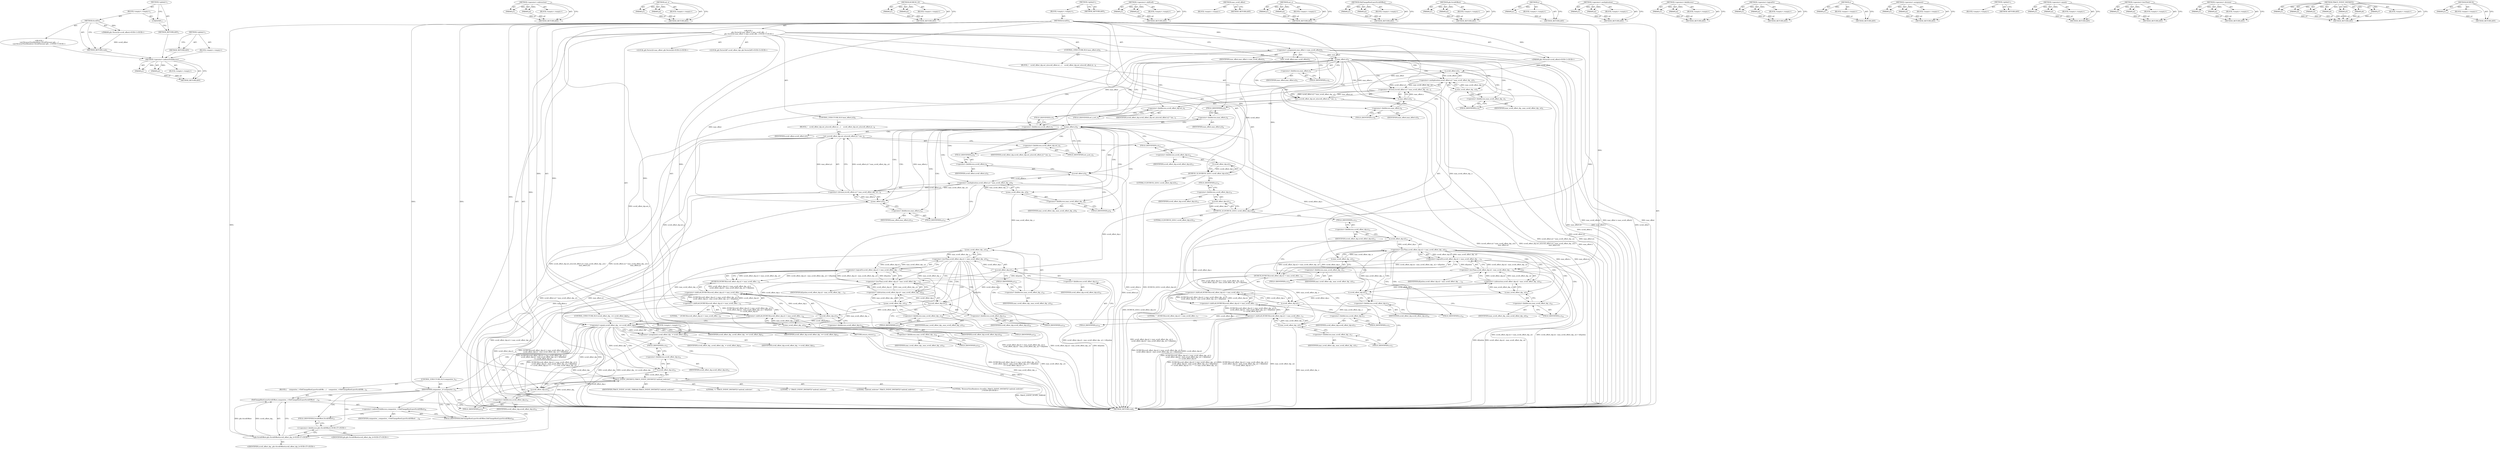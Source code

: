 digraph "&lt;global&gt;" {
vulnerable_296 [label=<(METHOD,&lt;operator&gt;.indirectFieldAccess)>];
vulnerable_297 [label=<(PARAM,p1)>];
vulnerable_298 [label=<(PARAM,p2)>];
vulnerable_299 [label=<(BLOCK,&lt;empty&gt;,&lt;empty&gt;)>];
vulnerable_300 [label=<(METHOD_RETURN,ANY)>];
vulnerable_271 [label=<(METHOD,&lt;operator&gt;.subtraction)>];
vulnerable_272 [label=<(PARAM,p1)>];
vulnerable_273 [label=<(PARAM,p2)>];
vulnerable_274 [label=<(BLOCK,&lt;empty&gt;,&lt;empty&gt;)>];
vulnerable_275 [label=<(METHOD_RETURN,ANY)>];
vulnerable_223 [label=<(METHOD,set_x)>];
vulnerable_224 [label=<(PARAM,p1)>];
vulnerable_225 [label=<(PARAM,p2)>];
vulnerable_226 [label=<(BLOCK,&lt;empty&gt;,&lt;empty&gt;)>];
vulnerable_227 [label=<(METHOD_RETURN,ANY)>];
vulnerable_247 [label=<(METHOD,DCHECK_LE)>];
vulnerable_248 [label=<(PARAM,p1)>];
vulnerable_249 [label=<(PARAM,p2)>];
vulnerable_250 [label=<(BLOCK,&lt;empty&gt;,&lt;empty&gt;)>];
vulnerable_251 [label=<(METHOD_RETURN,ANY)>];
vulnerable_6 [label=<(METHOD,&lt;global&gt;)<SUB>1</SUB>>];
vulnerable_7 [label=<(BLOCK,&lt;empty&gt;,&lt;empty&gt;)<SUB>1</SUB>>];
vulnerable_8 [label=<(METHOD,ScrollTo)<SUB>1</SUB>>];
vulnerable_9 [label="<(PARAM,gfx::Vector2d scroll_offset)<SUB>1</SUB>>"];
vulnerable_10 [label="<(BLOCK,{
   gfx::Vector2d max_offset = max_scroll_offs...,{
   gfx::Vector2d max_offset = max_scroll_offs...)<SUB>1</SUB>>"];
vulnerable_11 [label="<(LOCAL,gfx.Vector2d max_offset: gfx.Vector2d)<SUB>2</SUB>>"];
vulnerable_12 [label=<(&lt;operator&gt;.assignment,max_offset = max_scroll_offset())<SUB>2</SUB>>];
vulnerable_13 [label=<(IDENTIFIER,max_offset,max_offset = max_scroll_offset())<SUB>2</SUB>>];
vulnerable_14 [label=<(max_scroll_offset,max_scroll_offset())<SUB>2</SUB>>];
vulnerable_15 [label="<(LOCAL,gfx.Vector2dF scroll_offset_dip: gfx.Vector2dF)<SUB>3</SUB>>"];
vulnerable_16 [label=<(CONTROL_STRUCTURE,IF,if (max_offset.x()))<SUB>4</SUB>>];
vulnerable_17 [label=<(x,max_offset.x())<SUB>4</SUB>>];
vulnerable_18 [label=<(&lt;operator&gt;.fieldAccess,max_offset.x)<SUB>4</SUB>>];
vulnerable_19 [label=<(IDENTIFIER,max_offset,max_offset.x())<SUB>4</SUB>>];
vulnerable_20 [label=<(FIELD_IDENTIFIER,x,x)<SUB>4</SUB>>];
vulnerable_21 [label=<(BLOCK,{
    scroll_offset_dip.set_x((scroll_offset.x(...,{
    scroll_offset_dip.set_x((scroll_offset.x(...)<SUB>4</SUB>>];
vulnerable_22 [label=<(set_x,scroll_offset_dip.set_x((scroll_offset.x() * ma...)<SUB>5</SUB>>];
vulnerable_23 [label=<(&lt;operator&gt;.fieldAccess,scroll_offset_dip.set_x)<SUB>5</SUB>>];
vulnerable_24 [label=<(IDENTIFIER,scroll_offset_dip,scroll_offset_dip.set_x((scroll_offset.x() * ma...)<SUB>5</SUB>>];
vulnerable_25 [label=<(FIELD_IDENTIFIER,set_x,set_x)<SUB>5</SUB>>];
vulnerable_26 [label=<(&lt;operator&gt;.division,(scroll_offset.x() * max_scroll_offset_dip_.x()...)<SUB>5</SUB>>];
vulnerable_27 [label=<(&lt;operator&gt;.multiplication,scroll_offset.x() * max_scroll_offset_dip_.x())<SUB>5</SUB>>];
vulnerable_28 [label=<(x,scroll_offset.x())<SUB>5</SUB>>];
vulnerable_29 [label=<(&lt;operator&gt;.fieldAccess,scroll_offset.x)<SUB>5</SUB>>];
vulnerable_30 [label=<(IDENTIFIER,scroll_offset,scroll_offset.x())<SUB>5</SUB>>];
vulnerable_31 [label=<(FIELD_IDENTIFIER,x,x)<SUB>5</SUB>>];
vulnerable_32 [label=<(x,max_scroll_offset_dip_.x())<SUB>5</SUB>>];
vulnerable_33 [label=<(&lt;operator&gt;.fieldAccess,max_scroll_offset_dip_.x)<SUB>5</SUB>>];
vulnerable_34 [label=<(IDENTIFIER,max_scroll_offset_dip_,max_scroll_offset_dip_.x())<SUB>5</SUB>>];
vulnerable_35 [label=<(FIELD_IDENTIFIER,x,x)<SUB>5</SUB>>];
vulnerable_36 [label=<(x,max_offset.x())<SUB>6</SUB>>];
vulnerable_37 [label=<(&lt;operator&gt;.fieldAccess,max_offset.x)<SUB>6</SUB>>];
vulnerable_38 [label=<(IDENTIFIER,max_offset,max_offset.x())<SUB>6</SUB>>];
vulnerable_39 [label=<(FIELD_IDENTIFIER,x,x)<SUB>6</SUB>>];
vulnerable_40 [label=<(CONTROL_STRUCTURE,IF,if (max_offset.y()))<SUB>8</SUB>>];
vulnerable_41 [label=<(y,max_offset.y())<SUB>8</SUB>>];
vulnerable_42 [label=<(&lt;operator&gt;.fieldAccess,max_offset.y)<SUB>8</SUB>>];
vulnerable_43 [label=<(IDENTIFIER,max_offset,max_offset.y())<SUB>8</SUB>>];
vulnerable_44 [label=<(FIELD_IDENTIFIER,y,y)<SUB>8</SUB>>];
vulnerable_45 [label=<(BLOCK,{
    scroll_offset_dip.set_y((scroll_offset.y(...,{
    scroll_offset_dip.set_y((scroll_offset.y(...)<SUB>8</SUB>>];
vulnerable_46 [label=<(set_y,scroll_offset_dip.set_y((scroll_offset.y() * ma...)<SUB>9</SUB>>];
vulnerable_47 [label=<(&lt;operator&gt;.fieldAccess,scroll_offset_dip.set_y)<SUB>9</SUB>>];
vulnerable_48 [label=<(IDENTIFIER,scroll_offset_dip,scroll_offset_dip.set_y((scroll_offset.y() * ma...)<SUB>9</SUB>>];
vulnerable_49 [label=<(FIELD_IDENTIFIER,set_y,set_y)<SUB>9</SUB>>];
vulnerable_50 [label=<(&lt;operator&gt;.division,(scroll_offset.y() * max_scroll_offset_dip_.y()...)<SUB>9</SUB>>];
vulnerable_51 [label=<(&lt;operator&gt;.multiplication,scroll_offset.y() * max_scroll_offset_dip_.y())<SUB>9</SUB>>];
vulnerable_52 [label=<(y,scroll_offset.y())<SUB>9</SUB>>];
vulnerable_53 [label=<(&lt;operator&gt;.fieldAccess,scroll_offset.y)<SUB>9</SUB>>];
vulnerable_54 [label=<(IDENTIFIER,scroll_offset,scroll_offset.y())<SUB>9</SUB>>];
vulnerable_55 [label=<(FIELD_IDENTIFIER,y,y)<SUB>9</SUB>>];
vulnerable_56 [label=<(y,max_scroll_offset_dip_.y())<SUB>9</SUB>>];
vulnerable_57 [label=<(&lt;operator&gt;.fieldAccess,max_scroll_offset_dip_.y)<SUB>9</SUB>>];
vulnerable_58 [label=<(IDENTIFIER,max_scroll_offset_dip_,max_scroll_offset_dip_.y())<SUB>9</SUB>>];
vulnerable_59 [label=<(FIELD_IDENTIFIER,y,y)<SUB>9</SUB>>];
vulnerable_60 [label=<(y,max_offset.y())<SUB>10</SUB>>];
vulnerable_61 [label=<(&lt;operator&gt;.fieldAccess,max_offset.y)<SUB>10</SUB>>];
vulnerable_62 [label=<(IDENTIFIER,max_offset,max_offset.y())<SUB>10</SUB>>];
vulnerable_63 [label=<(FIELD_IDENTIFIER,y,y)<SUB>10</SUB>>];
vulnerable_64 [label=<(DCHECK_LE,DCHECK_LE(0.f, scroll_offset_dip.x()))<SUB>13</SUB>>];
vulnerable_65 [label=<(LITERAL,0.f,DCHECK_LE(0.f, scroll_offset_dip.x()))<SUB>13</SUB>>];
vulnerable_66 [label=<(x,scroll_offset_dip.x())<SUB>13</SUB>>];
vulnerable_67 [label=<(&lt;operator&gt;.fieldAccess,scroll_offset_dip.x)<SUB>13</SUB>>];
vulnerable_68 [label=<(IDENTIFIER,scroll_offset_dip,scroll_offset_dip.x())<SUB>13</SUB>>];
vulnerable_69 [label=<(FIELD_IDENTIFIER,x,x)<SUB>13</SUB>>];
vulnerable_70 [label=<(DCHECK_LE,DCHECK_LE(0.f, scroll_offset_dip.y()))<SUB>14</SUB>>];
vulnerable_71 [label=<(LITERAL,0.f,DCHECK_LE(0.f, scroll_offset_dip.y()))<SUB>14</SUB>>];
vulnerable_72 [label=<(y,scroll_offset_dip.y())<SUB>14</SUB>>];
vulnerable_73 [label=<(&lt;operator&gt;.fieldAccess,scroll_offset_dip.y)<SUB>14</SUB>>];
vulnerable_74 [label=<(IDENTIFIER,scroll_offset_dip,scroll_offset_dip.y())<SUB>14</SUB>>];
vulnerable_75 [label=<(FIELD_IDENTIFIER,y,y)<SUB>14</SUB>>];
vulnerable_76 [label=<(&lt;operator&gt;.shiftLeft,DCHECK(scroll_offset_dip.x() &lt; max_scroll_offse...)<SUB>15</SUB>>];
vulnerable_77 [label=<(&lt;operator&gt;.shiftLeft,DCHECK(scroll_offset_dip.x() &lt; max_scroll_offse...)<SUB>15</SUB>>];
vulnerable_78 [label=<(&lt;operator&gt;.shiftLeft,DCHECK(scroll_offset_dip.x() &lt; max_scroll_offse...)<SUB>15</SUB>>];
vulnerable_79 [label=<(DCHECK,DCHECK(scroll_offset_dip.x() &lt; max_scroll_offse...)<SUB>15</SUB>>];
vulnerable_80 [label=<(&lt;operator&gt;.logicalOr,scroll_offset_dip.x() &lt; max_scroll_offset_dip_....)<SUB>15</SUB>>];
vulnerable_81 [label=<(&lt;operator&gt;.lessThan,scroll_offset_dip.x() &lt; max_scroll_offset_dip_.x())<SUB>15</SUB>>];
vulnerable_82 [label=<(x,scroll_offset_dip.x())<SUB>15</SUB>>];
vulnerable_83 [label=<(&lt;operator&gt;.fieldAccess,scroll_offset_dip.x)<SUB>15</SUB>>];
vulnerable_84 [label=<(IDENTIFIER,scroll_offset_dip,scroll_offset_dip.x())<SUB>15</SUB>>];
vulnerable_85 [label=<(FIELD_IDENTIFIER,x,x)<SUB>15</SUB>>];
vulnerable_86 [label=<(x,max_scroll_offset_dip_.x())<SUB>15</SUB>>];
vulnerable_87 [label=<(&lt;operator&gt;.fieldAccess,max_scroll_offset_dip_.x)<SUB>15</SUB>>];
vulnerable_88 [label=<(IDENTIFIER,max_scroll_offset_dip_,max_scroll_offset_dip_.x())<SUB>15</SUB>>];
vulnerable_89 [label=<(FIELD_IDENTIFIER,x,x)<SUB>15</SUB>>];
vulnerable_90 [label=<(&lt;operator&gt;.lessThan,scroll_offset_dip.x() - max_scroll_offset_dip_....)<SUB>16</SUB>>];
vulnerable_91 [label=<(&lt;operator&gt;.subtraction,scroll_offset_dip.x() - max_scroll_offset_dip_.x())<SUB>16</SUB>>];
vulnerable_92 [label=<(x,scroll_offset_dip.x())<SUB>16</SUB>>];
vulnerable_93 [label=<(&lt;operator&gt;.fieldAccess,scroll_offset_dip.x)<SUB>16</SUB>>];
vulnerable_94 [label=<(IDENTIFIER,scroll_offset_dip,scroll_offset_dip.x())<SUB>16</SUB>>];
vulnerable_95 [label=<(FIELD_IDENTIFIER,x,x)<SUB>16</SUB>>];
vulnerable_96 [label=<(x,max_scroll_offset_dip_.x())<SUB>16</SUB>>];
vulnerable_97 [label=<(&lt;operator&gt;.fieldAccess,max_scroll_offset_dip_.x)<SUB>16</SUB>>];
vulnerable_98 [label=<(IDENTIFIER,max_scroll_offset_dip_,max_scroll_offset_dip_.x())<SUB>16</SUB>>];
vulnerable_99 [label=<(FIELD_IDENTIFIER,x,x)<SUB>16</SUB>>];
vulnerable_100 [label=<(IDENTIFIER,kEpsilon,scroll_offset_dip.x() - max_scroll_offset_dip_....)<SUB>16</SUB>>];
vulnerable_101 [label=<(x,scroll_offset_dip.x())<SUB>17</SUB>>];
vulnerable_102 [label=<(&lt;operator&gt;.fieldAccess,scroll_offset_dip.x)<SUB>17</SUB>>];
vulnerable_103 [label=<(IDENTIFIER,scroll_offset_dip,scroll_offset_dip.x())<SUB>17</SUB>>];
vulnerable_104 [label=<(FIELD_IDENTIFIER,x,x)<SUB>17</SUB>>];
vulnerable_105 [label=<(LITERAL,&quot; &quot;,DCHECK(scroll_offset_dip.x() &lt; max_scroll_offse...)<SUB>17</SUB>>];
vulnerable_106 [label=<(x,max_scroll_offset_dip_.x())<SUB>17</SUB>>];
vulnerable_107 [label=<(&lt;operator&gt;.fieldAccess,max_scroll_offset_dip_.x)<SUB>17</SUB>>];
vulnerable_108 [label=<(IDENTIFIER,max_scroll_offset_dip_,max_scroll_offset_dip_.x())<SUB>17</SUB>>];
vulnerable_109 [label=<(FIELD_IDENTIFIER,x,x)<SUB>17</SUB>>];
vulnerable_110 [label=<(&lt;operator&gt;.shiftLeft,DCHECK(scroll_offset_dip.y() &lt; max_scroll_offse...)<SUB>18</SUB>>];
vulnerable_111 [label=<(&lt;operator&gt;.shiftLeft,DCHECK(scroll_offset_dip.y() &lt; max_scroll_offse...)<SUB>18</SUB>>];
vulnerable_112 [label=<(&lt;operator&gt;.shiftLeft,DCHECK(scroll_offset_dip.y() &lt; max_scroll_offse...)<SUB>18</SUB>>];
vulnerable_113 [label=<(DCHECK,DCHECK(scroll_offset_dip.y() &lt; max_scroll_offse...)<SUB>18</SUB>>];
vulnerable_114 [label=<(&lt;operator&gt;.logicalOr,scroll_offset_dip.y() &lt; max_scroll_offset_dip_....)<SUB>18</SUB>>];
vulnerable_115 [label=<(&lt;operator&gt;.lessThan,scroll_offset_dip.y() &lt; max_scroll_offset_dip_.y())<SUB>18</SUB>>];
vulnerable_116 [label=<(y,scroll_offset_dip.y())<SUB>18</SUB>>];
vulnerable_117 [label=<(&lt;operator&gt;.fieldAccess,scroll_offset_dip.y)<SUB>18</SUB>>];
vulnerable_118 [label=<(IDENTIFIER,scroll_offset_dip,scroll_offset_dip.y())<SUB>18</SUB>>];
vulnerable_119 [label=<(FIELD_IDENTIFIER,y,y)<SUB>18</SUB>>];
vulnerable_120 [label=<(y,max_scroll_offset_dip_.y())<SUB>18</SUB>>];
vulnerable_121 [label=<(&lt;operator&gt;.fieldAccess,max_scroll_offset_dip_.y)<SUB>18</SUB>>];
vulnerable_122 [label=<(IDENTIFIER,max_scroll_offset_dip_,max_scroll_offset_dip_.y())<SUB>18</SUB>>];
vulnerable_123 [label=<(FIELD_IDENTIFIER,y,y)<SUB>18</SUB>>];
vulnerable_124 [label=<(&lt;operator&gt;.lessThan,scroll_offset_dip.y() - max_scroll_offset_dip_....)<SUB>19</SUB>>];
vulnerable_125 [label=<(&lt;operator&gt;.subtraction,scroll_offset_dip.y() - max_scroll_offset_dip_.y())<SUB>19</SUB>>];
vulnerable_126 [label=<(y,scroll_offset_dip.y())<SUB>19</SUB>>];
vulnerable_127 [label=<(&lt;operator&gt;.fieldAccess,scroll_offset_dip.y)<SUB>19</SUB>>];
vulnerable_128 [label=<(IDENTIFIER,scroll_offset_dip,scroll_offset_dip.y())<SUB>19</SUB>>];
vulnerable_129 [label=<(FIELD_IDENTIFIER,y,y)<SUB>19</SUB>>];
vulnerable_130 [label=<(y,max_scroll_offset_dip_.y())<SUB>19</SUB>>];
vulnerable_131 [label=<(&lt;operator&gt;.fieldAccess,max_scroll_offset_dip_.y)<SUB>19</SUB>>];
vulnerable_132 [label=<(IDENTIFIER,max_scroll_offset_dip_,max_scroll_offset_dip_.y())<SUB>19</SUB>>];
vulnerable_133 [label=<(FIELD_IDENTIFIER,y,y)<SUB>19</SUB>>];
vulnerable_134 [label=<(IDENTIFIER,kEpsilon,scroll_offset_dip.y() - max_scroll_offset_dip_....)<SUB>19</SUB>>];
vulnerable_135 [label=<(y,scroll_offset_dip.y())<SUB>20</SUB>>];
vulnerable_136 [label=<(&lt;operator&gt;.fieldAccess,scroll_offset_dip.y)<SUB>20</SUB>>];
vulnerable_137 [label=<(IDENTIFIER,scroll_offset_dip,scroll_offset_dip.y())<SUB>20</SUB>>];
vulnerable_138 [label=<(FIELD_IDENTIFIER,y,y)<SUB>20</SUB>>];
vulnerable_139 [label=<(LITERAL,&quot; &quot;,DCHECK(scroll_offset_dip.y() &lt; max_scroll_offse...)<SUB>20</SUB>>];
vulnerable_140 [label=<(y,max_scroll_offset_dip_.y())<SUB>20</SUB>>];
vulnerable_141 [label=<(&lt;operator&gt;.fieldAccess,max_scroll_offset_dip_.y)<SUB>20</SUB>>];
vulnerable_142 [label=<(IDENTIFIER,max_scroll_offset_dip_,max_scroll_offset_dip_.y())<SUB>20</SUB>>];
vulnerable_143 [label=<(FIELD_IDENTIFIER,y,y)<SUB>20</SUB>>];
vulnerable_144 [label=<(CONTROL_STRUCTURE,IF,if (scroll_offset_dip_ == scroll_offset_dip))<SUB>22</SUB>>];
vulnerable_145 [label=<(&lt;operator&gt;.equals,scroll_offset_dip_ == scroll_offset_dip)<SUB>22</SUB>>];
vulnerable_146 [label=<(IDENTIFIER,scroll_offset_dip_,scroll_offset_dip_ == scroll_offset_dip)<SUB>22</SUB>>];
vulnerable_147 [label=<(IDENTIFIER,scroll_offset_dip,scroll_offset_dip_ == scroll_offset_dip)<SUB>22</SUB>>];
vulnerable_148 [label=<(BLOCK,&lt;empty&gt;,&lt;empty&gt;)<SUB>23</SUB>>];
vulnerable_149 [label=<(RETURN,return;,return;)<SUB>23</SUB>>];
vulnerable_150 [label=<(&lt;operator&gt;.assignment,scroll_offset_dip_ = scroll_offset_dip)<SUB>25</SUB>>];
vulnerable_151 [label=<(IDENTIFIER,scroll_offset_dip_,scroll_offset_dip_ = scroll_offset_dip)<SUB>25</SUB>>];
vulnerable_152 [label=<(IDENTIFIER,scroll_offset_dip,scroll_offset_dip_ = scroll_offset_dip)<SUB>25</SUB>>];
vulnerable_153 [label=<(TRACE_EVENT_INSTANT2,TRACE_EVENT_INSTANT2(&quot;android_webview&quot;,
       ...)<SUB>27</SUB>>];
vulnerable_154 [label=<(LITERAL,&quot;android_webview&quot;,TRACE_EVENT_INSTANT2(&quot;android_webview&quot;,
       ...)<SUB>27</SUB>>];
vulnerable_155 [label="<(LITERAL,&quot;BrowserViewRenderer::ScrollTo&quot;,TRACE_EVENT_INSTANT2(&quot;android_webview&quot;,
       ...)<SUB>28</SUB>>"];
vulnerable_156 [label=<(IDENTIFIER,TRACE_EVENT_SCOPE_THREAD,TRACE_EVENT_INSTANT2(&quot;android_webview&quot;,
       ...)<SUB>29</SUB>>];
vulnerable_157 [label=<(LITERAL,&quot;x&quot;,TRACE_EVENT_INSTANT2(&quot;android_webview&quot;,
       ...)<SUB>30</SUB>>];
vulnerable_158 [label=<(x,scroll_offset_dip.x())<SUB>31</SUB>>];
vulnerable_159 [label=<(&lt;operator&gt;.fieldAccess,scroll_offset_dip.x)<SUB>31</SUB>>];
vulnerable_160 [label=<(IDENTIFIER,scroll_offset_dip,scroll_offset_dip.x())<SUB>31</SUB>>];
vulnerable_161 [label=<(FIELD_IDENTIFIER,x,x)<SUB>31</SUB>>];
vulnerable_162 [label=<(LITERAL,&quot;y&quot;,TRACE_EVENT_INSTANT2(&quot;android_webview&quot;,
       ...)<SUB>32</SUB>>];
vulnerable_163 [label=<(y,scroll_offset_dip.y())<SUB>33</SUB>>];
vulnerable_164 [label=<(&lt;operator&gt;.fieldAccess,scroll_offset_dip.y)<SUB>33</SUB>>];
vulnerable_165 [label=<(IDENTIFIER,scroll_offset_dip,scroll_offset_dip.y())<SUB>33</SUB>>];
vulnerable_166 [label=<(FIELD_IDENTIFIER,y,y)<SUB>33</SUB>>];
vulnerable_167 [label=<(CONTROL_STRUCTURE,IF,if (compositor_))<SUB>35</SUB>>];
vulnerable_168 [label=<(IDENTIFIER,compositor_,if (compositor_))<SUB>35</SUB>>];
vulnerable_169 [label=<(BLOCK,{
    compositor_-&gt;DidChangeRootLayerScrollOffs...,{
    compositor_-&gt;DidChangeRootLayerScrollOffs...)<SUB>35</SUB>>];
vulnerable_170 [label=<(DidChangeRootLayerScrollOffset,compositor_-&gt;DidChangeRootLayerScrollOffset(
  ...)<SUB>36</SUB>>];
vulnerable_171 [label=<(&lt;operator&gt;.indirectFieldAccess,compositor_-&gt;DidChangeRootLayerScrollOffset)<SUB>36</SUB>>];
vulnerable_172 [label=<(IDENTIFIER,compositor_,compositor_-&gt;DidChangeRootLayerScrollOffset(
  ...)<SUB>36</SUB>>];
vulnerable_173 [label=<(FIELD_IDENTIFIER,DidChangeRootLayerScrollOffset,DidChangeRootLayerScrollOffset)<SUB>36</SUB>>];
vulnerable_174 [label="<(gfx.ScrollOffset,gfx::ScrollOffset(scroll_offset_dip_))<SUB>37</SUB>>"];
vulnerable_175 [label="<(&lt;operator&gt;.fieldAccess,gfx::ScrollOffset)<SUB>37</SUB>>"];
vulnerable_176 [label="<(IDENTIFIER,gfx,gfx::ScrollOffset(scroll_offset_dip_))<SUB>37</SUB>>"];
vulnerable_177 [label=<(FIELD_IDENTIFIER,ScrollOffset,ScrollOffset)<SUB>37</SUB>>];
vulnerable_178 [label="<(IDENTIFIER,scroll_offset_dip_,gfx::ScrollOffset(scroll_offset_dip_))<SUB>37</SUB>>"];
vulnerable_179 [label=<(METHOD_RETURN,void)<SUB>1</SUB>>];
vulnerable_181 [label=<(METHOD_RETURN,ANY)<SUB>1</SUB>>];
vulnerable_252 [label=<(METHOD,&lt;operator&gt;.shiftLeft)>];
vulnerable_253 [label=<(PARAM,p1)>];
vulnerable_254 [label=<(PARAM,p2)>];
vulnerable_255 [label=<(BLOCK,&lt;empty&gt;,&lt;empty&gt;)>];
vulnerable_256 [label=<(METHOD_RETURN,ANY)>];
vulnerable_211 [label=<(METHOD,max_scroll_offset)>];
vulnerable_212 [label=<(BLOCK,&lt;empty&gt;,&lt;empty&gt;)>];
vulnerable_213 [label=<(METHOD_RETURN,ANY)>];
vulnerable_242 [label=<(METHOD,set_y)>];
vulnerable_243 [label=<(PARAM,p1)>];
vulnerable_244 [label=<(PARAM,p2)>];
vulnerable_245 [label=<(BLOCK,&lt;empty&gt;,&lt;empty&gt;)>];
vulnerable_246 [label=<(METHOD_RETURN,ANY)>];
vulnerable_291 [label=<(METHOD,DidChangeRootLayerScrollOffset)>];
vulnerable_292 [label=<(PARAM,p1)>];
vulnerable_293 [label=<(PARAM,p2)>];
vulnerable_294 [label=<(BLOCK,&lt;empty&gt;,&lt;empty&gt;)>];
vulnerable_295 [label=<(METHOD_RETURN,ANY)>];
vulnerable_301 [label=<(METHOD,gfx.ScrollOffset)>];
vulnerable_302 [label=<(PARAM,p1)>];
vulnerable_303 [label=<(PARAM,p2)>];
vulnerable_304 [label=<(BLOCK,&lt;empty&gt;,&lt;empty&gt;)>];
vulnerable_305 [label=<(METHOD_RETURN,ANY)>];
vulnerable_238 [label=<(METHOD,y)>];
vulnerable_239 [label=<(PARAM,p1)>];
vulnerable_240 [label=<(BLOCK,&lt;empty&gt;,&lt;empty&gt;)>];
vulnerable_241 [label=<(METHOD_RETURN,ANY)>];
vulnerable_233 [label=<(METHOD,&lt;operator&gt;.multiplication)>];
vulnerable_234 [label=<(PARAM,p1)>];
vulnerable_235 [label=<(PARAM,p2)>];
vulnerable_236 [label=<(BLOCK,&lt;empty&gt;,&lt;empty&gt;)>];
vulnerable_237 [label=<(METHOD_RETURN,ANY)>];
vulnerable_218 [label=<(METHOD,&lt;operator&gt;.fieldAccess)>];
vulnerable_219 [label=<(PARAM,p1)>];
vulnerable_220 [label=<(PARAM,p2)>];
vulnerable_221 [label=<(BLOCK,&lt;empty&gt;,&lt;empty&gt;)>];
vulnerable_222 [label=<(METHOD_RETURN,ANY)>];
vulnerable_261 [label=<(METHOD,&lt;operator&gt;.logicalOr)>];
vulnerable_262 [label=<(PARAM,p1)>];
vulnerable_263 [label=<(PARAM,p2)>];
vulnerable_264 [label=<(BLOCK,&lt;empty&gt;,&lt;empty&gt;)>];
vulnerable_265 [label=<(METHOD_RETURN,ANY)>];
vulnerable_214 [label=<(METHOD,x)>];
vulnerable_215 [label=<(PARAM,p1)>];
vulnerable_216 [label=<(BLOCK,&lt;empty&gt;,&lt;empty&gt;)>];
vulnerable_217 [label=<(METHOD_RETURN,ANY)>];
vulnerable_206 [label=<(METHOD,&lt;operator&gt;.assignment)>];
vulnerable_207 [label=<(PARAM,p1)>];
vulnerable_208 [label=<(PARAM,p2)>];
vulnerable_209 [label=<(BLOCK,&lt;empty&gt;,&lt;empty&gt;)>];
vulnerable_210 [label=<(METHOD_RETURN,ANY)>];
vulnerable_200 [label=<(METHOD,&lt;global&gt;)<SUB>1</SUB>>];
vulnerable_201 [label=<(BLOCK,&lt;empty&gt;,&lt;empty&gt;)>];
vulnerable_202 [label=<(METHOD_RETURN,ANY)>];
vulnerable_276 [label=<(METHOD,&lt;operator&gt;.equals)>];
vulnerable_277 [label=<(PARAM,p1)>];
vulnerable_278 [label=<(PARAM,p2)>];
vulnerable_279 [label=<(BLOCK,&lt;empty&gt;,&lt;empty&gt;)>];
vulnerable_280 [label=<(METHOD_RETURN,ANY)>];
vulnerable_266 [label=<(METHOD,&lt;operator&gt;.lessThan)>];
vulnerable_267 [label=<(PARAM,p1)>];
vulnerable_268 [label=<(PARAM,p2)>];
vulnerable_269 [label=<(BLOCK,&lt;empty&gt;,&lt;empty&gt;)>];
vulnerable_270 [label=<(METHOD_RETURN,ANY)>];
vulnerable_228 [label=<(METHOD,&lt;operator&gt;.division)>];
vulnerable_229 [label=<(PARAM,p1)>];
vulnerable_230 [label=<(PARAM,p2)>];
vulnerable_231 [label=<(BLOCK,&lt;empty&gt;,&lt;empty&gt;)>];
vulnerable_232 [label=<(METHOD_RETURN,ANY)>];
vulnerable_281 [label=<(METHOD,TRACE_EVENT_INSTANT2)>];
vulnerable_282 [label=<(PARAM,p1)>];
vulnerable_283 [label=<(PARAM,p2)>];
vulnerable_284 [label=<(PARAM,p3)>];
vulnerable_285 [label=<(PARAM,p4)>];
vulnerable_286 [label=<(PARAM,p5)>];
vulnerable_287 [label=<(PARAM,p6)>];
vulnerable_288 [label=<(PARAM,p7)>];
vulnerable_289 [label=<(BLOCK,&lt;empty&gt;,&lt;empty&gt;)>];
vulnerable_290 [label=<(METHOD_RETURN,ANY)>];
vulnerable_257 [label=<(METHOD,DCHECK)>];
vulnerable_258 [label=<(PARAM,p1)>];
vulnerable_259 [label=<(BLOCK,&lt;empty&gt;,&lt;empty&gt;)>];
vulnerable_260 [label=<(METHOD_RETURN,ANY)>];
fixed_6 [label=<(METHOD,&lt;global&gt;)<SUB>1</SUB>>];
fixed_7 [label=<(BLOCK,&lt;empty&gt;,&lt;empty&gt;)<SUB>1</SUB>>];
fixed_8 [label=<(METHOD,ScrollTo)<SUB>1</SUB>>];
fixed_9 [label="<(PARAM,gfx::Vector2d scroll_offset)<SUB>1</SUB>>"];
fixed_10 [label="<(BLOCK,{
void BrowserViewRenderer::ScrollTo(const gfx:...,{
void BrowserViewRenderer::ScrollTo(const gfx:...)<SUB>1</SUB>>"];
fixed_11 [label=<(METHOD_RETURN,void)<SUB>1</SUB>>];
fixed_13 [label=<(UNKNOWN,,)>];
fixed_14 [label=<(METHOD_RETURN,ANY)<SUB>1</SUB>>];
fixed_23 [label=<(METHOD,&lt;global&gt;)<SUB>1</SUB>>];
fixed_24 [label=<(BLOCK,&lt;empty&gt;,&lt;empty&gt;)>];
fixed_25 [label=<(METHOD_RETURN,ANY)>];
vulnerable_296 -> vulnerable_297  [key=0, label="AST: "];
vulnerable_296 -> vulnerable_297  [key=1, label="DDG: "];
vulnerable_296 -> vulnerable_299  [key=0, label="AST: "];
vulnerable_296 -> vulnerable_298  [key=0, label="AST: "];
vulnerable_296 -> vulnerable_298  [key=1, label="DDG: "];
vulnerable_296 -> vulnerable_300  [key=0, label="AST: "];
vulnerable_296 -> vulnerable_300  [key=1, label="CFG: "];
vulnerable_297 -> vulnerable_300  [key=0, label="DDG: p1"];
vulnerable_298 -> vulnerable_300  [key=0, label="DDG: p2"];
vulnerable_271 -> vulnerable_272  [key=0, label="AST: "];
vulnerable_271 -> vulnerable_272  [key=1, label="DDG: "];
vulnerable_271 -> vulnerable_274  [key=0, label="AST: "];
vulnerable_271 -> vulnerable_273  [key=0, label="AST: "];
vulnerable_271 -> vulnerable_273  [key=1, label="DDG: "];
vulnerable_271 -> vulnerable_275  [key=0, label="AST: "];
vulnerable_271 -> vulnerable_275  [key=1, label="CFG: "];
vulnerable_272 -> vulnerable_275  [key=0, label="DDG: p1"];
vulnerable_273 -> vulnerable_275  [key=0, label="DDG: p2"];
vulnerable_223 -> vulnerable_224  [key=0, label="AST: "];
vulnerable_223 -> vulnerable_224  [key=1, label="DDG: "];
vulnerable_223 -> vulnerable_226  [key=0, label="AST: "];
vulnerable_223 -> vulnerable_225  [key=0, label="AST: "];
vulnerable_223 -> vulnerable_225  [key=1, label="DDG: "];
vulnerable_223 -> vulnerable_227  [key=0, label="AST: "];
vulnerable_223 -> vulnerable_227  [key=1, label="CFG: "];
vulnerable_224 -> vulnerable_227  [key=0, label="DDG: p1"];
vulnerable_225 -> vulnerable_227  [key=0, label="DDG: p2"];
vulnerable_247 -> vulnerable_248  [key=0, label="AST: "];
vulnerable_247 -> vulnerable_248  [key=1, label="DDG: "];
vulnerable_247 -> vulnerable_250  [key=0, label="AST: "];
vulnerable_247 -> vulnerable_249  [key=0, label="AST: "];
vulnerable_247 -> vulnerable_249  [key=1, label="DDG: "];
vulnerable_247 -> vulnerable_251  [key=0, label="AST: "];
vulnerable_247 -> vulnerable_251  [key=1, label="CFG: "];
vulnerable_248 -> vulnerable_251  [key=0, label="DDG: p1"];
vulnerable_249 -> vulnerable_251  [key=0, label="DDG: p2"];
vulnerable_6 -> vulnerable_7  [key=0, label="AST: "];
vulnerable_6 -> vulnerable_181  [key=0, label="AST: "];
vulnerable_6 -> vulnerable_181  [key=1, label="CFG: "];
vulnerable_7 -> vulnerable_8  [key=0, label="AST: "];
vulnerable_8 -> vulnerable_9  [key=0, label="AST: "];
vulnerable_8 -> vulnerable_9  [key=1, label="DDG: "];
vulnerable_8 -> vulnerable_10  [key=0, label="AST: "];
vulnerable_8 -> vulnerable_179  [key=0, label="AST: "];
vulnerable_8 -> vulnerable_14  [key=0, label="CFG: "];
vulnerable_8 -> vulnerable_12  [key=0, label="DDG: "];
vulnerable_8 -> vulnerable_150  [key=0, label="DDG: "];
vulnerable_8 -> vulnerable_64  [key=0, label="DDG: "];
vulnerable_8 -> vulnerable_70  [key=0, label="DDG: "];
vulnerable_8 -> vulnerable_153  [key=0, label="DDG: "];
vulnerable_8 -> vulnerable_168  [key=0, label="DDG: "];
vulnerable_8 -> vulnerable_77  [key=0, label="DDG: "];
vulnerable_8 -> vulnerable_111  [key=0, label="DDG: "];
vulnerable_8 -> vulnerable_145  [key=0, label="DDG: "];
vulnerable_8 -> vulnerable_149  [key=0, label="DDG: "];
vulnerable_8 -> vulnerable_158  [key=0, label="DDG: "];
vulnerable_8 -> vulnerable_163  [key=0, label="DDG: "];
vulnerable_8 -> vulnerable_174  [key=0, label="DDG: "];
vulnerable_8 -> vulnerable_90  [key=0, label="DDG: "];
vulnerable_8 -> vulnerable_124  [key=0, label="DDG: "];
vulnerable_9 -> vulnerable_179  [key=0, label="DDG: scroll_offset"];
vulnerable_9 -> vulnerable_28  [key=0, label="DDG: scroll_offset"];
vulnerable_9 -> vulnerable_52  [key=0, label="DDG: scroll_offset"];
vulnerable_10 -> vulnerable_11  [key=0, label="AST: "];
vulnerable_10 -> vulnerable_12  [key=0, label="AST: "];
vulnerable_10 -> vulnerable_15  [key=0, label="AST: "];
vulnerable_10 -> vulnerable_16  [key=0, label="AST: "];
vulnerable_10 -> vulnerable_40  [key=0, label="AST: "];
vulnerable_10 -> vulnerable_64  [key=0, label="AST: "];
vulnerable_10 -> vulnerable_70  [key=0, label="AST: "];
vulnerable_10 -> vulnerable_76  [key=0, label="AST: "];
vulnerable_10 -> vulnerable_110  [key=0, label="AST: "];
vulnerable_10 -> vulnerable_144  [key=0, label="AST: "];
vulnerable_10 -> vulnerable_150  [key=0, label="AST: "];
vulnerable_10 -> vulnerable_153  [key=0, label="AST: "];
vulnerable_10 -> vulnerable_167  [key=0, label="AST: "];
vulnerable_12 -> vulnerable_13  [key=0, label="AST: "];
vulnerable_12 -> vulnerable_14  [key=0, label="AST: "];
vulnerable_12 -> vulnerable_20  [key=0, label="CFG: "];
vulnerable_12 -> vulnerable_179  [key=0, label="DDG: max_offset"];
vulnerable_12 -> vulnerable_179  [key=1, label="DDG: max_scroll_offset()"];
vulnerable_12 -> vulnerable_179  [key=2, label="DDG: max_offset = max_scroll_offset()"];
vulnerable_12 -> vulnerable_17  [key=0, label="DDG: max_offset"];
vulnerable_12 -> vulnerable_41  [key=0, label="DDG: max_offset"];
vulnerable_12 -> vulnerable_36  [key=0, label="DDG: max_offset"];
vulnerable_12 -> vulnerable_60  [key=0, label="DDG: max_offset"];
vulnerable_14 -> vulnerable_12  [key=0, label="CFG: "];
vulnerable_16 -> vulnerable_17  [key=0, label="AST: "];
vulnerable_16 -> vulnerable_21  [key=0, label="AST: "];
vulnerable_17 -> vulnerable_18  [key=0, label="AST: "];
vulnerable_17 -> vulnerable_25  [key=0, label="CFG: "];
vulnerable_17 -> vulnerable_25  [key=1, label="CDG: "];
vulnerable_17 -> vulnerable_44  [key=0, label="CFG: "];
vulnerable_17 -> vulnerable_179  [key=0, label="DDG: max_offset.x"];
vulnerable_17 -> vulnerable_179  [key=1, label="DDG: max_offset.x()"];
vulnerable_17 -> vulnerable_36  [key=0, label="DDG: max_offset.x"];
vulnerable_17 -> vulnerable_36  [key=1, label="CDG: "];
vulnerable_17 -> vulnerable_32  [key=0, label="CDG: "];
vulnerable_17 -> vulnerable_26  [key=0, label="CDG: "];
vulnerable_17 -> vulnerable_28  [key=0, label="CDG: "];
vulnerable_17 -> vulnerable_37  [key=0, label="CDG: "];
vulnerable_17 -> vulnerable_22  [key=0, label="CDG: "];
vulnerable_17 -> vulnerable_27  [key=0, label="CDG: "];
vulnerable_17 -> vulnerable_29  [key=0, label="CDG: "];
vulnerable_17 -> vulnerable_35  [key=0, label="CDG: "];
vulnerable_17 -> vulnerable_33  [key=0, label="CDG: "];
vulnerable_17 -> vulnerable_23  [key=0, label="CDG: "];
vulnerable_17 -> vulnerable_39  [key=0, label="CDG: "];
vulnerable_17 -> vulnerable_31  [key=0, label="CDG: "];
vulnerable_18 -> vulnerable_19  [key=0, label="AST: "];
vulnerable_18 -> vulnerable_20  [key=0, label="AST: "];
vulnerable_18 -> vulnerable_17  [key=0, label="CFG: "];
vulnerable_20 -> vulnerable_18  [key=0, label="CFG: "];
vulnerable_21 -> vulnerable_22  [key=0, label="AST: "];
vulnerable_22 -> vulnerable_23  [key=0, label="AST: "];
vulnerable_22 -> vulnerable_26  [key=0, label="AST: "];
vulnerable_22 -> vulnerable_44  [key=0, label="CFG: "];
vulnerable_22 -> vulnerable_179  [key=0, label="DDG: (scroll_offset.x() * max_scroll_offset_dip_.x()) /
                            max_offset.x()"];
vulnerable_22 -> vulnerable_179  [key=1, label="DDG: scroll_offset_dip.set_x((scroll_offset.x() * max_scroll_offset_dip_.x()) /
                            max_offset.x())"];
vulnerable_22 -> vulnerable_145  [key=0, label="DDG: scroll_offset_dip.set_x"];
vulnerable_23 -> vulnerable_24  [key=0, label="AST: "];
vulnerable_23 -> vulnerable_25  [key=0, label="AST: "];
vulnerable_23 -> vulnerable_31  [key=0, label="CFG: "];
vulnerable_25 -> vulnerable_23  [key=0, label="CFG: "];
vulnerable_26 -> vulnerable_27  [key=0, label="AST: "];
vulnerable_26 -> vulnerable_36  [key=0, label="AST: "];
vulnerable_26 -> vulnerable_22  [key=0, label="CFG: "];
vulnerable_26 -> vulnerable_22  [key=1, label="DDG: scroll_offset.x() * max_scroll_offset_dip_.x()"];
vulnerable_26 -> vulnerable_22  [key=2, label="DDG: max_offset.x()"];
vulnerable_26 -> vulnerable_179  [key=0, label="DDG: scroll_offset.x() * max_scroll_offset_dip_.x()"];
vulnerable_26 -> vulnerable_179  [key=1, label="DDG: max_offset.x()"];
vulnerable_27 -> vulnerable_28  [key=0, label="AST: "];
vulnerable_27 -> vulnerable_32  [key=0, label="AST: "];
vulnerable_27 -> vulnerable_39  [key=0, label="CFG: "];
vulnerable_27 -> vulnerable_179  [key=0, label="DDG: scroll_offset.x()"];
vulnerable_27 -> vulnerable_26  [key=0, label="DDG: scroll_offset.x()"];
vulnerable_27 -> vulnerable_26  [key=1, label="DDG: max_scroll_offset_dip_.x()"];
vulnerable_28 -> vulnerable_29  [key=0, label="AST: "];
vulnerable_28 -> vulnerable_35  [key=0, label="CFG: "];
vulnerable_28 -> vulnerable_179  [key=0, label="DDG: scroll_offset.x"];
vulnerable_28 -> vulnerable_27  [key=0, label="DDG: scroll_offset.x"];
vulnerable_29 -> vulnerable_30  [key=0, label="AST: "];
vulnerable_29 -> vulnerable_31  [key=0, label="AST: "];
vulnerable_29 -> vulnerable_28  [key=0, label="CFG: "];
vulnerable_31 -> vulnerable_29  [key=0, label="CFG: "];
vulnerable_32 -> vulnerable_33  [key=0, label="AST: "];
vulnerable_32 -> vulnerable_27  [key=0, label="CFG: "];
vulnerable_32 -> vulnerable_27  [key=1, label="DDG: max_scroll_offset_dip_.x"];
vulnerable_32 -> vulnerable_86  [key=0, label="DDG: max_scroll_offset_dip_.x"];
vulnerable_33 -> vulnerable_34  [key=0, label="AST: "];
vulnerable_33 -> vulnerable_35  [key=0, label="AST: "];
vulnerable_33 -> vulnerable_32  [key=0, label="CFG: "];
vulnerable_35 -> vulnerable_33  [key=0, label="CFG: "];
vulnerable_36 -> vulnerable_37  [key=0, label="AST: "];
vulnerable_36 -> vulnerable_26  [key=0, label="CFG: "];
vulnerable_36 -> vulnerable_26  [key=1, label="DDG: max_offset.x"];
vulnerable_36 -> vulnerable_179  [key=0, label="DDG: max_offset.x"];
vulnerable_37 -> vulnerable_38  [key=0, label="AST: "];
vulnerable_37 -> vulnerable_39  [key=0, label="AST: "];
vulnerable_37 -> vulnerable_36  [key=0, label="CFG: "];
vulnerable_39 -> vulnerable_37  [key=0, label="CFG: "];
vulnerable_40 -> vulnerable_41  [key=0, label="AST: "];
vulnerable_40 -> vulnerable_45  [key=0, label="AST: "];
vulnerable_41 -> vulnerable_42  [key=0, label="AST: "];
vulnerable_41 -> vulnerable_49  [key=0, label="CFG: "];
vulnerable_41 -> vulnerable_49  [key=1, label="CDG: "];
vulnerable_41 -> vulnerable_69  [key=0, label="CFG: "];
vulnerable_41 -> vulnerable_179  [key=0, label="DDG: max_offset.y"];
vulnerable_41 -> vulnerable_179  [key=1, label="DDG: max_offset.y()"];
vulnerable_41 -> vulnerable_60  [key=0, label="DDG: max_offset.y"];
vulnerable_41 -> vulnerable_60  [key=1, label="CDG: "];
vulnerable_41 -> vulnerable_47  [key=0, label="CDG: "];
vulnerable_41 -> vulnerable_51  [key=0, label="CDG: "];
vulnerable_41 -> vulnerable_57  [key=0, label="CDG: "];
vulnerable_41 -> vulnerable_52  [key=0, label="CDG: "];
vulnerable_41 -> vulnerable_46  [key=0, label="CDG: "];
vulnerable_41 -> vulnerable_56  [key=0, label="CDG: "];
vulnerable_41 -> vulnerable_50  [key=0, label="CDG: "];
vulnerable_41 -> vulnerable_59  [key=0, label="CDG: "];
vulnerable_41 -> vulnerable_61  [key=0, label="CDG: "];
vulnerable_41 -> vulnerable_53  [key=0, label="CDG: "];
vulnerable_41 -> vulnerable_63  [key=0, label="CDG: "];
vulnerable_41 -> vulnerable_55  [key=0, label="CDG: "];
vulnerable_42 -> vulnerable_43  [key=0, label="AST: "];
vulnerable_42 -> vulnerable_44  [key=0, label="AST: "];
vulnerable_42 -> vulnerable_41  [key=0, label="CFG: "];
vulnerable_44 -> vulnerable_42  [key=0, label="CFG: "];
vulnerable_45 -> vulnerable_46  [key=0, label="AST: "];
vulnerable_46 -> vulnerable_47  [key=0, label="AST: "];
vulnerable_46 -> vulnerable_50  [key=0, label="AST: "];
vulnerable_46 -> vulnerable_69  [key=0, label="CFG: "];
vulnerable_46 -> vulnerable_179  [key=0, label="DDG: (scroll_offset.y() * max_scroll_offset_dip_.y()) /
                            max_offset.y()"];
vulnerable_46 -> vulnerable_179  [key=1, label="DDG: scroll_offset_dip.set_y((scroll_offset.y() * max_scroll_offset_dip_.y()) /
                            max_offset.y())"];
vulnerable_46 -> vulnerable_145  [key=0, label="DDG: scroll_offset_dip.set_y"];
vulnerable_47 -> vulnerable_48  [key=0, label="AST: "];
vulnerable_47 -> vulnerable_49  [key=0, label="AST: "];
vulnerable_47 -> vulnerable_55  [key=0, label="CFG: "];
vulnerable_49 -> vulnerable_47  [key=0, label="CFG: "];
vulnerable_50 -> vulnerable_51  [key=0, label="AST: "];
vulnerable_50 -> vulnerable_60  [key=0, label="AST: "];
vulnerable_50 -> vulnerable_46  [key=0, label="CFG: "];
vulnerable_50 -> vulnerable_46  [key=1, label="DDG: scroll_offset.y() * max_scroll_offset_dip_.y()"];
vulnerable_50 -> vulnerable_46  [key=2, label="DDG: max_offset.y()"];
vulnerable_50 -> vulnerable_179  [key=0, label="DDG: scroll_offset.y() * max_scroll_offset_dip_.y()"];
vulnerable_50 -> vulnerable_179  [key=1, label="DDG: max_offset.y()"];
vulnerable_51 -> vulnerable_52  [key=0, label="AST: "];
vulnerable_51 -> vulnerable_56  [key=0, label="AST: "];
vulnerable_51 -> vulnerable_63  [key=0, label="CFG: "];
vulnerable_51 -> vulnerable_179  [key=0, label="DDG: scroll_offset.y()"];
vulnerable_51 -> vulnerable_50  [key=0, label="DDG: scroll_offset.y()"];
vulnerable_51 -> vulnerable_50  [key=1, label="DDG: max_scroll_offset_dip_.y()"];
vulnerable_52 -> vulnerable_53  [key=0, label="AST: "];
vulnerable_52 -> vulnerable_59  [key=0, label="CFG: "];
vulnerable_52 -> vulnerable_179  [key=0, label="DDG: scroll_offset.y"];
vulnerable_52 -> vulnerable_51  [key=0, label="DDG: scroll_offset.y"];
vulnerable_53 -> vulnerable_54  [key=0, label="AST: "];
vulnerable_53 -> vulnerable_55  [key=0, label="AST: "];
vulnerable_53 -> vulnerable_52  [key=0, label="CFG: "];
vulnerable_55 -> vulnerable_53  [key=0, label="CFG: "];
vulnerable_56 -> vulnerable_57  [key=0, label="AST: "];
vulnerable_56 -> vulnerable_51  [key=0, label="CFG: "];
vulnerable_56 -> vulnerable_51  [key=1, label="DDG: max_scroll_offset_dip_.y"];
vulnerable_56 -> vulnerable_120  [key=0, label="DDG: max_scroll_offset_dip_.y"];
vulnerable_57 -> vulnerable_58  [key=0, label="AST: "];
vulnerable_57 -> vulnerable_59  [key=0, label="AST: "];
vulnerable_57 -> vulnerable_56  [key=0, label="CFG: "];
vulnerable_59 -> vulnerable_57  [key=0, label="CFG: "];
vulnerable_60 -> vulnerable_61  [key=0, label="AST: "];
vulnerable_60 -> vulnerable_50  [key=0, label="CFG: "];
vulnerable_60 -> vulnerable_50  [key=1, label="DDG: max_offset.y"];
vulnerable_60 -> vulnerable_179  [key=0, label="DDG: max_offset.y"];
vulnerable_61 -> vulnerable_62  [key=0, label="AST: "];
vulnerable_61 -> vulnerable_63  [key=0, label="AST: "];
vulnerable_61 -> vulnerable_60  [key=0, label="CFG: "];
vulnerable_63 -> vulnerable_61  [key=0, label="CFG: "];
vulnerable_64 -> vulnerable_65  [key=0, label="AST: "];
vulnerable_64 -> vulnerable_66  [key=0, label="AST: "];
vulnerable_64 -> vulnerable_75  [key=0, label="CFG: "];
vulnerable_64 -> vulnerable_179  [key=0, label="DDG: DCHECK_LE(0.f, scroll_offset_dip.x())"];
vulnerable_66 -> vulnerable_67  [key=0, label="AST: "];
vulnerable_66 -> vulnerable_64  [key=0, label="CFG: "];
vulnerable_66 -> vulnerable_64  [key=1, label="DDG: scroll_offset_dip.x"];
vulnerable_66 -> vulnerable_82  [key=0, label="DDG: scroll_offset_dip.x"];
vulnerable_67 -> vulnerable_68  [key=0, label="AST: "];
vulnerable_67 -> vulnerable_69  [key=0, label="AST: "];
vulnerable_67 -> vulnerable_66  [key=0, label="CFG: "];
vulnerable_69 -> vulnerable_67  [key=0, label="CFG: "];
vulnerable_70 -> vulnerable_71  [key=0, label="AST: "];
vulnerable_70 -> vulnerable_72  [key=0, label="AST: "];
vulnerable_70 -> vulnerable_85  [key=0, label="CFG: "];
vulnerable_70 -> vulnerable_179  [key=0, label="DDG: DCHECK_LE(0.f, scroll_offset_dip.y())"];
vulnerable_72 -> vulnerable_73  [key=0, label="AST: "];
vulnerable_72 -> vulnerable_70  [key=0, label="CFG: "];
vulnerable_72 -> vulnerable_70  [key=1, label="DDG: scroll_offset_dip.y"];
vulnerable_72 -> vulnerable_116  [key=0, label="DDG: scroll_offset_dip.y"];
vulnerable_73 -> vulnerable_74  [key=0, label="AST: "];
vulnerable_73 -> vulnerable_75  [key=0, label="AST: "];
vulnerable_73 -> vulnerable_72  [key=0, label="CFG: "];
vulnerable_75 -> vulnerable_73  [key=0, label="CFG: "];
vulnerable_76 -> vulnerable_77  [key=0, label="AST: "];
vulnerable_76 -> vulnerable_106  [key=0, label="AST: "];
vulnerable_76 -> vulnerable_119  [key=0, label="CFG: "];
vulnerable_76 -> vulnerable_179  [key=0, label="DDG: DCHECK(scroll_offset_dip.x() &lt; max_scroll_offset_dip_.x() ||
         scroll_offset_dip.x() - max_scroll_offset_dip_.x() &lt; kEpsilon)
      &lt;&lt; scroll_offset_dip.x() &lt;&lt; &quot; &quot;"];
vulnerable_76 -> vulnerable_179  [key=1, label="DDG: max_scroll_offset_dip_.x()"];
vulnerable_76 -> vulnerable_179  [key=2, label="DDG: DCHECK(scroll_offset_dip.x() &lt; max_scroll_offset_dip_.x() ||
         scroll_offset_dip.x() - max_scroll_offset_dip_.x() &lt; kEpsilon)
      &lt;&lt; scroll_offset_dip.x() &lt;&lt; &quot; &quot; &lt;&lt; max_scroll_offset_dip_.x()"];
vulnerable_77 -> vulnerable_78  [key=0, label="AST: "];
vulnerable_77 -> vulnerable_105  [key=0, label="AST: "];
vulnerable_77 -> vulnerable_109  [key=0, label="CFG: "];
vulnerable_77 -> vulnerable_179  [key=0, label="DDG: DCHECK(scroll_offset_dip.x() &lt; max_scroll_offset_dip_.x() ||
         scroll_offset_dip.x() - max_scroll_offset_dip_.x() &lt; kEpsilon)
      &lt;&lt; scroll_offset_dip.x()"];
vulnerable_77 -> vulnerable_76  [key=0, label="DDG: DCHECK(scroll_offset_dip.x() &lt; max_scroll_offset_dip_.x() ||
         scroll_offset_dip.x() - max_scroll_offset_dip_.x() &lt; kEpsilon)
      &lt;&lt; scroll_offset_dip.x()"];
vulnerable_77 -> vulnerable_76  [key=1, label="DDG: &quot; &quot;"];
vulnerable_78 -> vulnerable_79  [key=0, label="AST: "];
vulnerable_78 -> vulnerable_101  [key=0, label="AST: "];
vulnerable_78 -> vulnerable_77  [key=0, label="CFG: "];
vulnerable_78 -> vulnerable_77  [key=1, label="DDG: DCHECK(scroll_offset_dip.x() &lt; max_scroll_offset_dip_.x() ||
         scroll_offset_dip.x() - max_scroll_offset_dip_.x() &lt; kEpsilon)"];
vulnerable_78 -> vulnerable_77  [key=2, label="DDG: scroll_offset_dip.x()"];
vulnerable_78 -> vulnerable_179  [key=0, label="DDG: DCHECK(scroll_offset_dip.x() &lt; max_scroll_offset_dip_.x() ||
         scroll_offset_dip.x() - max_scroll_offset_dip_.x() &lt; kEpsilon)"];
vulnerable_78 -> vulnerable_179  [key=1, label="DDG: scroll_offset_dip.x()"];
vulnerable_79 -> vulnerable_80  [key=0, label="AST: "];
vulnerable_79 -> vulnerable_104  [key=0, label="CFG: "];
vulnerable_79 -> vulnerable_179  [key=0, label="DDG: scroll_offset_dip.x() &lt; max_scroll_offset_dip_.x() ||
         scroll_offset_dip.x() - max_scroll_offset_dip_.x() &lt; kEpsilon"];
vulnerable_79 -> vulnerable_78  [key=0, label="DDG: scroll_offset_dip.x() &lt; max_scroll_offset_dip_.x() ||
         scroll_offset_dip.x() - max_scroll_offset_dip_.x() &lt; kEpsilon"];
vulnerable_80 -> vulnerable_81  [key=0, label="AST: "];
vulnerable_80 -> vulnerable_90  [key=0, label="AST: "];
vulnerable_80 -> vulnerable_79  [key=0, label="CFG: "];
vulnerable_80 -> vulnerable_79  [key=1, label="DDG: scroll_offset_dip.x() &lt; max_scroll_offset_dip_.x()"];
vulnerable_80 -> vulnerable_79  [key=2, label="DDG: scroll_offset_dip.x() - max_scroll_offset_dip_.x() &lt; kEpsilon"];
vulnerable_80 -> vulnerable_179  [key=0, label="DDG: scroll_offset_dip.x() &lt; max_scroll_offset_dip_.x()"];
vulnerable_80 -> vulnerable_179  [key=1, label="DDG: scroll_offset_dip.x() - max_scroll_offset_dip_.x() &lt; kEpsilon"];
vulnerable_81 -> vulnerable_82  [key=0, label="AST: "];
vulnerable_81 -> vulnerable_86  [key=0, label="AST: "];
vulnerable_81 -> vulnerable_80  [key=0, label="CFG: "];
vulnerable_81 -> vulnerable_80  [key=1, label="DDG: scroll_offset_dip.x()"];
vulnerable_81 -> vulnerable_80  [key=2, label="DDG: max_scroll_offset_dip_.x()"];
vulnerable_81 -> vulnerable_95  [key=0, label="CFG: "];
vulnerable_81 -> vulnerable_95  [key=1, label="CDG: "];
vulnerable_81 -> vulnerable_96  [key=0, label="CDG: "];
vulnerable_81 -> vulnerable_99  [key=0, label="CDG: "];
vulnerable_81 -> vulnerable_92  [key=0, label="CDG: "];
vulnerable_81 -> vulnerable_97  [key=0, label="CDG: "];
vulnerable_81 -> vulnerable_91  [key=0, label="CDG: "];
vulnerable_81 -> vulnerable_93  [key=0, label="CDG: "];
vulnerable_81 -> vulnerable_90  [key=0, label="CDG: "];
vulnerable_82 -> vulnerable_83  [key=0, label="AST: "];
vulnerable_82 -> vulnerable_89  [key=0, label="CFG: "];
vulnerable_82 -> vulnerable_101  [key=0, label="DDG: scroll_offset_dip.x"];
vulnerable_82 -> vulnerable_81  [key=0, label="DDG: scroll_offset_dip.x"];
vulnerable_82 -> vulnerable_92  [key=0, label="DDG: scroll_offset_dip.x"];
vulnerable_83 -> vulnerable_84  [key=0, label="AST: "];
vulnerable_83 -> vulnerable_85  [key=0, label="AST: "];
vulnerable_83 -> vulnerable_82  [key=0, label="CFG: "];
vulnerable_85 -> vulnerable_83  [key=0, label="CFG: "];
vulnerable_86 -> vulnerable_87  [key=0, label="AST: "];
vulnerable_86 -> vulnerable_81  [key=0, label="CFG: "];
vulnerable_86 -> vulnerable_81  [key=1, label="DDG: max_scroll_offset_dip_.x"];
vulnerable_86 -> vulnerable_106  [key=0, label="DDG: max_scroll_offset_dip_.x"];
vulnerable_86 -> vulnerable_96  [key=0, label="DDG: max_scroll_offset_dip_.x"];
vulnerable_87 -> vulnerable_88  [key=0, label="AST: "];
vulnerable_87 -> vulnerable_89  [key=0, label="AST: "];
vulnerable_87 -> vulnerable_86  [key=0, label="CFG: "];
vulnerable_89 -> vulnerable_87  [key=0, label="CFG: "];
vulnerable_90 -> vulnerable_91  [key=0, label="AST: "];
vulnerable_90 -> vulnerable_100  [key=0, label="AST: "];
vulnerable_90 -> vulnerable_80  [key=0, label="CFG: "];
vulnerable_90 -> vulnerable_80  [key=1, label="DDG: scroll_offset_dip.x() - max_scroll_offset_dip_.x()"];
vulnerable_90 -> vulnerable_80  [key=2, label="DDG: kEpsilon"];
vulnerable_90 -> vulnerable_179  [key=0, label="DDG: scroll_offset_dip.x() - max_scroll_offset_dip_.x()"];
vulnerable_90 -> vulnerable_179  [key=1, label="DDG: kEpsilon"];
vulnerable_90 -> vulnerable_124  [key=0, label="DDG: kEpsilon"];
vulnerable_91 -> vulnerable_92  [key=0, label="AST: "];
vulnerable_91 -> vulnerable_96  [key=0, label="AST: "];
vulnerable_91 -> vulnerable_90  [key=0, label="CFG: "];
vulnerable_91 -> vulnerable_90  [key=1, label="DDG: scroll_offset_dip.x()"];
vulnerable_91 -> vulnerable_90  [key=2, label="DDG: max_scroll_offset_dip_.x()"];
vulnerable_92 -> vulnerable_93  [key=0, label="AST: "];
vulnerable_92 -> vulnerable_99  [key=0, label="CFG: "];
vulnerable_92 -> vulnerable_101  [key=0, label="DDG: scroll_offset_dip.x"];
vulnerable_92 -> vulnerable_91  [key=0, label="DDG: scroll_offset_dip.x"];
vulnerable_93 -> vulnerable_94  [key=0, label="AST: "];
vulnerable_93 -> vulnerable_95  [key=0, label="AST: "];
vulnerable_93 -> vulnerable_92  [key=0, label="CFG: "];
vulnerable_95 -> vulnerable_93  [key=0, label="CFG: "];
vulnerable_96 -> vulnerable_97  [key=0, label="AST: "];
vulnerable_96 -> vulnerable_91  [key=0, label="CFG: "];
vulnerable_96 -> vulnerable_91  [key=1, label="DDG: max_scroll_offset_dip_.x"];
vulnerable_96 -> vulnerable_106  [key=0, label="DDG: max_scroll_offset_dip_.x"];
vulnerable_97 -> vulnerable_98  [key=0, label="AST: "];
vulnerable_97 -> vulnerable_99  [key=0, label="AST: "];
vulnerable_97 -> vulnerable_96  [key=0, label="CFG: "];
vulnerable_99 -> vulnerable_97  [key=0, label="CFG: "];
vulnerable_101 -> vulnerable_102  [key=0, label="AST: "];
vulnerable_101 -> vulnerable_78  [key=0, label="CFG: "];
vulnerable_101 -> vulnerable_78  [key=1, label="DDG: scroll_offset_dip.x"];
vulnerable_101 -> vulnerable_145  [key=0, label="DDG: scroll_offset_dip.x"];
vulnerable_102 -> vulnerable_103  [key=0, label="AST: "];
vulnerable_102 -> vulnerable_104  [key=0, label="AST: "];
vulnerable_102 -> vulnerable_101  [key=0, label="CFG: "];
vulnerable_104 -> vulnerable_102  [key=0, label="CFG: "];
vulnerable_106 -> vulnerable_107  [key=0, label="AST: "];
vulnerable_106 -> vulnerable_76  [key=0, label="CFG: "];
vulnerable_106 -> vulnerable_76  [key=1, label="DDG: max_scroll_offset_dip_.x"];
vulnerable_106 -> vulnerable_179  [key=0, label="DDG: max_scroll_offset_dip_.x"];
vulnerable_107 -> vulnerable_108  [key=0, label="AST: "];
vulnerable_107 -> vulnerable_109  [key=0, label="AST: "];
vulnerable_107 -> vulnerable_106  [key=0, label="CFG: "];
vulnerable_109 -> vulnerable_107  [key=0, label="CFG: "];
vulnerable_110 -> vulnerable_111  [key=0, label="AST: "];
vulnerable_110 -> vulnerable_140  [key=0, label="AST: "];
vulnerable_110 -> vulnerable_145  [key=0, label="CFG: "];
vulnerable_110 -> vulnerable_179  [key=0, label="DDG: DCHECK(scroll_offset_dip.y() &lt; max_scroll_offset_dip_.y() ||
         scroll_offset_dip.y() - max_scroll_offset_dip_.y() &lt; kEpsilon)
      &lt;&lt; scroll_offset_dip.y() &lt;&lt; &quot; &quot;"];
vulnerable_110 -> vulnerable_179  [key=1, label="DDG: max_scroll_offset_dip_.y()"];
vulnerable_110 -> vulnerable_179  [key=2, label="DDG: DCHECK(scroll_offset_dip.y() &lt; max_scroll_offset_dip_.y() ||
         scroll_offset_dip.y() - max_scroll_offset_dip_.y() &lt; kEpsilon)
      &lt;&lt; scroll_offset_dip.y() &lt;&lt; &quot; &quot; &lt;&lt; max_scroll_offset_dip_.y()"];
vulnerable_111 -> vulnerable_112  [key=0, label="AST: "];
vulnerable_111 -> vulnerable_139  [key=0, label="AST: "];
vulnerable_111 -> vulnerable_143  [key=0, label="CFG: "];
vulnerable_111 -> vulnerable_179  [key=0, label="DDG: DCHECK(scroll_offset_dip.y() &lt; max_scroll_offset_dip_.y() ||
         scroll_offset_dip.y() - max_scroll_offset_dip_.y() &lt; kEpsilon)
      &lt;&lt; scroll_offset_dip.y()"];
vulnerable_111 -> vulnerable_110  [key=0, label="DDG: DCHECK(scroll_offset_dip.y() &lt; max_scroll_offset_dip_.y() ||
         scroll_offset_dip.y() - max_scroll_offset_dip_.y() &lt; kEpsilon)
      &lt;&lt; scroll_offset_dip.y()"];
vulnerable_111 -> vulnerable_110  [key=1, label="DDG: &quot; &quot;"];
vulnerable_112 -> vulnerable_113  [key=0, label="AST: "];
vulnerable_112 -> vulnerable_135  [key=0, label="AST: "];
vulnerable_112 -> vulnerable_111  [key=0, label="CFG: "];
vulnerable_112 -> vulnerable_111  [key=1, label="DDG: DCHECK(scroll_offset_dip.y() &lt; max_scroll_offset_dip_.y() ||
         scroll_offset_dip.y() - max_scroll_offset_dip_.y() &lt; kEpsilon)"];
vulnerable_112 -> vulnerable_111  [key=2, label="DDG: scroll_offset_dip.y()"];
vulnerable_112 -> vulnerable_179  [key=0, label="DDG: DCHECK(scroll_offset_dip.y() &lt; max_scroll_offset_dip_.y() ||
         scroll_offset_dip.y() - max_scroll_offset_dip_.y() &lt; kEpsilon)"];
vulnerable_112 -> vulnerable_179  [key=1, label="DDG: scroll_offset_dip.y()"];
vulnerable_113 -> vulnerable_114  [key=0, label="AST: "];
vulnerable_113 -> vulnerable_138  [key=0, label="CFG: "];
vulnerable_113 -> vulnerable_179  [key=0, label="DDG: scroll_offset_dip.y() &lt; max_scroll_offset_dip_.y() ||
         scroll_offset_dip.y() - max_scroll_offset_dip_.y() &lt; kEpsilon"];
vulnerable_113 -> vulnerable_112  [key=0, label="DDG: scroll_offset_dip.y() &lt; max_scroll_offset_dip_.y() ||
         scroll_offset_dip.y() - max_scroll_offset_dip_.y() &lt; kEpsilon"];
vulnerable_114 -> vulnerable_115  [key=0, label="AST: "];
vulnerable_114 -> vulnerable_124  [key=0, label="AST: "];
vulnerable_114 -> vulnerable_113  [key=0, label="CFG: "];
vulnerable_114 -> vulnerable_113  [key=1, label="DDG: scroll_offset_dip.y() &lt; max_scroll_offset_dip_.y()"];
vulnerable_114 -> vulnerable_113  [key=2, label="DDG: scroll_offset_dip.y() - max_scroll_offset_dip_.y() &lt; kEpsilon"];
vulnerable_114 -> vulnerable_179  [key=0, label="DDG: scroll_offset_dip.y() &lt; max_scroll_offset_dip_.y()"];
vulnerable_114 -> vulnerable_179  [key=1, label="DDG: scroll_offset_dip.y() - max_scroll_offset_dip_.y() &lt; kEpsilon"];
vulnerable_115 -> vulnerable_116  [key=0, label="AST: "];
vulnerable_115 -> vulnerable_120  [key=0, label="AST: "];
vulnerable_115 -> vulnerable_114  [key=0, label="CFG: "];
vulnerable_115 -> vulnerable_114  [key=1, label="DDG: scroll_offset_dip.y()"];
vulnerable_115 -> vulnerable_114  [key=2, label="DDG: max_scroll_offset_dip_.y()"];
vulnerable_115 -> vulnerable_129  [key=0, label="CFG: "];
vulnerable_115 -> vulnerable_129  [key=1, label="CDG: "];
vulnerable_115 -> vulnerable_131  [key=0, label="CDG: "];
vulnerable_115 -> vulnerable_126  [key=0, label="CDG: "];
vulnerable_115 -> vulnerable_130  [key=0, label="CDG: "];
vulnerable_115 -> vulnerable_127  [key=0, label="CDG: "];
vulnerable_115 -> vulnerable_124  [key=0, label="CDG: "];
vulnerable_115 -> vulnerable_125  [key=0, label="CDG: "];
vulnerable_115 -> vulnerable_133  [key=0, label="CDG: "];
vulnerable_116 -> vulnerable_117  [key=0, label="AST: "];
vulnerable_116 -> vulnerable_123  [key=0, label="CFG: "];
vulnerable_116 -> vulnerable_135  [key=0, label="DDG: scroll_offset_dip.y"];
vulnerable_116 -> vulnerable_115  [key=0, label="DDG: scroll_offset_dip.y"];
vulnerable_116 -> vulnerable_126  [key=0, label="DDG: scroll_offset_dip.y"];
vulnerable_117 -> vulnerable_118  [key=0, label="AST: "];
vulnerable_117 -> vulnerable_119  [key=0, label="AST: "];
vulnerable_117 -> vulnerable_116  [key=0, label="CFG: "];
vulnerable_119 -> vulnerable_117  [key=0, label="CFG: "];
vulnerable_120 -> vulnerable_121  [key=0, label="AST: "];
vulnerable_120 -> vulnerable_115  [key=0, label="CFG: "];
vulnerable_120 -> vulnerable_115  [key=1, label="DDG: max_scroll_offset_dip_.y"];
vulnerable_120 -> vulnerable_140  [key=0, label="DDG: max_scroll_offset_dip_.y"];
vulnerable_120 -> vulnerable_130  [key=0, label="DDG: max_scroll_offset_dip_.y"];
vulnerable_121 -> vulnerable_122  [key=0, label="AST: "];
vulnerable_121 -> vulnerable_123  [key=0, label="AST: "];
vulnerable_121 -> vulnerable_120  [key=0, label="CFG: "];
vulnerable_123 -> vulnerable_121  [key=0, label="CFG: "];
vulnerable_124 -> vulnerable_125  [key=0, label="AST: "];
vulnerable_124 -> vulnerable_134  [key=0, label="AST: "];
vulnerable_124 -> vulnerable_114  [key=0, label="CFG: "];
vulnerable_124 -> vulnerable_114  [key=1, label="DDG: scroll_offset_dip.y() - max_scroll_offset_dip_.y()"];
vulnerable_124 -> vulnerable_114  [key=2, label="DDG: kEpsilon"];
vulnerable_124 -> vulnerable_179  [key=0, label="DDG: scroll_offset_dip.y() - max_scroll_offset_dip_.y()"];
vulnerable_124 -> vulnerable_179  [key=1, label="DDG: kEpsilon"];
vulnerable_125 -> vulnerable_126  [key=0, label="AST: "];
vulnerable_125 -> vulnerable_130  [key=0, label="AST: "];
vulnerable_125 -> vulnerable_124  [key=0, label="CFG: "];
vulnerable_125 -> vulnerable_124  [key=1, label="DDG: scroll_offset_dip.y()"];
vulnerable_125 -> vulnerable_124  [key=2, label="DDG: max_scroll_offset_dip_.y()"];
vulnerable_126 -> vulnerable_127  [key=0, label="AST: "];
vulnerable_126 -> vulnerable_133  [key=0, label="CFG: "];
vulnerable_126 -> vulnerable_135  [key=0, label="DDG: scroll_offset_dip.y"];
vulnerable_126 -> vulnerable_125  [key=0, label="DDG: scroll_offset_dip.y"];
vulnerable_127 -> vulnerable_128  [key=0, label="AST: "];
vulnerable_127 -> vulnerable_129  [key=0, label="AST: "];
vulnerable_127 -> vulnerable_126  [key=0, label="CFG: "];
vulnerable_129 -> vulnerable_127  [key=0, label="CFG: "];
vulnerable_130 -> vulnerable_131  [key=0, label="AST: "];
vulnerable_130 -> vulnerable_125  [key=0, label="CFG: "];
vulnerable_130 -> vulnerable_125  [key=1, label="DDG: max_scroll_offset_dip_.y"];
vulnerable_130 -> vulnerable_140  [key=0, label="DDG: max_scroll_offset_dip_.y"];
vulnerable_131 -> vulnerable_132  [key=0, label="AST: "];
vulnerable_131 -> vulnerable_133  [key=0, label="AST: "];
vulnerable_131 -> vulnerable_130  [key=0, label="CFG: "];
vulnerable_133 -> vulnerable_131  [key=0, label="CFG: "];
vulnerable_135 -> vulnerable_136  [key=0, label="AST: "];
vulnerable_135 -> vulnerable_112  [key=0, label="CFG: "];
vulnerable_135 -> vulnerable_112  [key=1, label="DDG: scroll_offset_dip.y"];
vulnerable_135 -> vulnerable_145  [key=0, label="DDG: scroll_offset_dip.y"];
vulnerable_136 -> vulnerable_137  [key=0, label="AST: "];
vulnerable_136 -> vulnerable_138  [key=0, label="AST: "];
vulnerable_136 -> vulnerable_135  [key=0, label="CFG: "];
vulnerable_138 -> vulnerable_136  [key=0, label="CFG: "];
vulnerable_140 -> vulnerable_141  [key=0, label="AST: "];
vulnerable_140 -> vulnerable_110  [key=0, label="CFG: "];
vulnerable_140 -> vulnerable_110  [key=1, label="DDG: max_scroll_offset_dip_.y"];
vulnerable_140 -> vulnerable_179  [key=0, label="DDG: max_scroll_offset_dip_.y"];
vulnerable_141 -> vulnerable_142  [key=0, label="AST: "];
vulnerable_141 -> vulnerable_143  [key=0, label="AST: "];
vulnerable_141 -> vulnerable_140  [key=0, label="CFG: "];
vulnerable_143 -> vulnerable_141  [key=0, label="CFG: "];
vulnerable_144 -> vulnerable_145  [key=0, label="AST: "];
vulnerable_144 -> vulnerable_148  [key=0, label="AST: "];
vulnerable_145 -> vulnerable_146  [key=0, label="AST: "];
vulnerable_145 -> vulnerable_147  [key=0, label="AST: "];
vulnerable_145 -> vulnerable_149  [key=0, label="CFG: "];
vulnerable_145 -> vulnerable_149  [key=1, label="CDG: "];
vulnerable_145 -> vulnerable_150  [key=0, label="CFG: "];
vulnerable_145 -> vulnerable_150  [key=1, label="DDG: scroll_offset_dip"];
vulnerable_145 -> vulnerable_150  [key=2, label="CDG: "];
vulnerable_145 -> vulnerable_179  [key=0, label="DDG: scroll_offset_dip_"];
vulnerable_145 -> vulnerable_179  [key=1, label="DDG: scroll_offset_dip"];
vulnerable_145 -> vulnerable_179  [key=2, label="DDG: scroll_offset_dip_ == scroll_offset_dip"];
vulnerable_145 -> vulnerable_158  [key=0, label="DDG: scroll_offset_dip"];
vulnerable_145 -> vulnerable_158  [key=1, label="CDG: "];
vulnerable_145 -> vulnerable_163  [key=0, label="DDG: scroll_offset_dip"];
vulnerable_145 -> vulnerable_163  [key=1, label="CDG: "];
vulnerable_145 -> vulnerable_161  [key=0, label="CDG: "];
vulnerable_145 -> vulnerable_166  [key=0, label="CDG: "];
vulnerable_145 -> vulnerable_153  [key=0, label="CDG: "];
vulnerable_145 -> vulnerable_168  [key=0, label="CDG: "];
vulnerable_145 -> vulnerable_159  [key=0, label="CDG: "];
vulnerable_145 -> vulnerable_164  [key=0, label="CDG: "];
vulnerable_148 -> vulnerable_149  [key=0, label="AST: "];
vulnerable_149 -> vulnerable_179  [key=0, label="CFG: "];
vulnerable_149 -> vulnerable_179  [key=1, label="DDG: &lt;RET&gt;"];
vulnerable_150 -> vulnerable_151  [key=0, label="AST: "];
vulnerable_150 -> vulnerable_152  [key=0, label="AST: "];
vulnerable_150 -> vulnerable_161  [key=0, label="CFG: "];
vulnerable_150 -> vulnerable_174  [key=0, label="DDG: scroll_offset_dip_"];
vulnerable_153 -> vulnerable_154  [key=0, label="AST: "];
vulnerable_153 -> vulnerable_155  [key=0, label="AST: "];
vulnerable_153 -> vulnerable_156  [key=0, label="AST: "];
vulnerable_153 -> vulnerable_157  [key=0, label="AST: "];
vulnerable_153 -> vulnerable_158  [key=0, label="AST: "];
vulnerable_153 -> vulnerable_162  [key=0, label="AST: "];
vulnerable_153 -> vulnerable_163  [key=0, label="AST: "];
vulnerable_153 -> vulnerable_168  [key=0, label="CFG: "];
vulnerable_153 -> vulnerable_179  [key=0, label="DDG: TRACE_EVENT_SCOPE_THREAD"];
vulnerable_158 -> vulnerable_159  [key=0, label="AST: "];
vulnerable_158 -> vulnerable_166  [key=0, label="CFG: "];
vulnerable_158 -> vulnerable_153  [key=0, label="DDG: scroll_offset_dip.x"];
vulnerable_159 -> vulnerable_160  [key=0, label="AST: "];
vulnerable_159 -> vulnerable_161  [key=0, label="AST: "];
vulnerable_159 -> vulnerable_158  [key=0, label="CFG: "];
vulnerable_161 -> vulnerable_159  [key=0, label="CFG: "];
vulnerable_163 -> vulnerable_164  [key=0, label="AST: "];
vulnerable_163 -> vulnerable_153  [key=0, label="CFG: "];
vulnerable_163 -> vulnerable_153  [key=1, label="DDG: scroll_offset_dip.y"];
vulnerable_164 -> vulnerable_165  [key=0, label="AST: "];
vulnerable_164 -> vulnerable_166  [key=0, label="AST: "];
vulnerable_164 -> vulnerable_163  [key=0, label="CFG: "];
vulnerable_166 -> vulnerable_164  [key=0, label="CFG: "];
vulnerable_167 -> vulnerable_168  [key=0, label="AST: "];
vulnerable_167 -> vulnerable_169  [key=0, label="AST: "];
vulnerable_168 -> vulnerable_179  [key=0, label="CFG: "];
vulnerable_168 -> vulnerable_173  [key=0, label="CFG: "];
vulnerable_168 -> vulnerable_173  [key=1, label="CDG: "];
vulnerable_168 -> vulnerable_170  [key=0, label="CDG: "];
vulnerable_168 -> vulnerable_177  [key=0, label="CDG: "];
vulnerable_168 -> vulnerable_174  [key=0, label="CDG: "];
vulnerable_168 -> vulnerable_175  [key=0, label="CDG: "];
vulnerable_168 -> vulnerable_171  [key=0, label="CDG: "];
vulnerable_169 -> vulnerable_170  [key=0, label="AST: "];
vulnerable_170 -> vulnerable_171  [key=0, label="AST: "];
vulnerable_170 -> vulnerable_174  [key=0, label="AST: "];
vulnerable_170 -> vulnerable_179  [key=0, label="CFG: "];
vulnerable_171 -> vulnerable_172  [key=0, label="AST: "];
vulnerable_171 -> vulnerable_173  [key=0, label="AST: "];
vulnerable_171 -> vulnerable_177  [key=0, label="CFG: "];
vulnerable_173 -> vulnerable_171  [key=0, label="CFG: "];
vulnerable_174 -> vulnerable_175  [key=0, label="AST: "];
vulnerable_174 -> vulnerable_178  [key=0, label="AST: "];
vulnerable_174 -> vulnerable_170  [key=0, label="CFG: "];
vulnerable_174 -> vulnerable_170  [key=1, label="DDG: gfx::ScrollOffset"];
vulnerable_174 -> vulnerable_170  [key=2, label="DDG: scroll_offset_dip_"];
vulnerable_175 -> vulnerable_176  [key=0, label="AST: "];
vulnerable_175 -> vulnerable_177  [key=0, label="AST: "];
vulnerable_175 -> vulnerable_174  [key=0, label="CFG: "];
vulnerable_177 -> vulnerable_175  [key=0, label="CFG: "];
vulnerable_252 -> vulnerable_253  [key=0, label="AST: "];
vulnerable_252 -> vulnerable_253  [key=1, label="DDG: "];
vulnerable_252 -> vulnerable_255  [key=0, label="AST: "];
vulnerable_252 -> vulnerable_254  [key=0, label="AST: "];
vulnerable_252 -> vulnerable_254  [key=1, label="DDG: "];
vulnerable_252 -> vulnerable_256  [key=0, label="AST: "];
vulnerable_252 -> vulnerable_256  [key=1, label="CFG: "];
vulnerable_253 -> vulnerable_256  [key=0, label="DDG: p1"];
vulnerable_254 -> vulnerable_256  [key=0, label="DDG: p2"];
vulnerable_211 -> vulnerable_212  [key=0, label="AST: "];
vulnerable_211 -> vulnerable_213  [key=0, label="AST: "];
vulnerable_211 -> vulnerable_213  [key=1, label="CFG: "];
vulnerable_242 -> vulnerable_243  [key=0, label="AST: "];
vulnerable_242 -> vulnerable_243  [key=1, label="DDG: "];
vulnerable_242 -> vulnerable_245  [key=0, label="AST: "];
vulnerable_242 -> vulnerable_244  [key=0, label="AST: "];
vulnerable_242 -> vulnerable_244  [key=1, label="DDG: "];
vulnerable_242 -> vulnerable_246  [key=0, label="AST: "];
vulnerable_242 -> vulnerable_246  [key=1, label="CFG: "];
vulnerable_243 -> vulnerable_246  [key=0, label="DDG: p1"];
vulnerable_244 -> vulnerable_246  [key=0, label="DDG: p2"];
vulnerable_291 -> vulnerable_292  [key=0, label="AST: "];
vulnerable_291 -> vulnerable_292  [key=1, label="DDG: "];
vulnerable_291 -> vulnerable_294  [key=0, label="AST: "];
vulnerable_291 -> vulnerable_293  [key=0, label="AST: "];
vulnerable_291 -> vulnerable_293  [key=1, label="DDG: "];
vulnerable_291 -> vulnerable_295  [key=0, label="AST: "];
vulnerable_291 -> vulnerable_295  [key=1, label="CFG: "];
vulnerable_292 -> vulnerable_295  [key=0, label="DDG: p1"];
vulnerable_293 -> vulnerable_295  [key=0, label="DDG: p2"];
vulnerable_301 -> vulnerable_302  [key=0, label="AST: "];
vulnerable_301 -> vulnerable_302  [key=1, label="DDG: "];
vulnerable_301 -> vulnerable_304  [key=0, label="AST: "];
vulnerable_301 -> vulnerable_303  [key=0, label="AST: "];
vulnerable_301 -> vulnerable_303  [key=1, label="DDG: "];
vulnerable_301 -> vulnerable_305  [key=0, label="AST: "];
vulnerable_301 -> vulnerable_305  [key=1, label="CFG: "];
vulnerable_302 -> vulnerable_305  [key=0, label="DDG: p1"];
vulnerable_303 -> vulnerable_305  [key=0, label="DDG: p2"];
vulnerable_238 -> vulnerable_239  [key=0, label="AST: "];
vulnerable_238 -> vulnerable_239  [key=1, label="DDG: "];
vulnerable_238 -> vulnerable_240  [key=0, label="AST: "];
vulnerable_238 -> vulnerable_241  [key=0, label="AST: "];
vulnerable_238 -> vulnerable_241  [key=1, label="CFG: "];
vulnerable_239 -> vulnerable_241  [key=0, label="DDG: p1"];
vulnerable_233 -> vulnerable_234  [key=0, label="AST: "];
vulnerable_233 -> vulnerable_234  [key=1, label="DDG: "];
vulnerable_233 -> vulnerable_236  [key=0, label="AST: "];
vulnerable_233 -> vulnerable_235  [key=0, label="AST: "];
vulnerable_233 -> vulnerable_235  [key=1, label="DDG: "];
vulnerable_233 -> vulnerable_237  [key=0, label="AST: "];
vulnerable_233 -> vulnerable_237  [key=1, label="CFG: "];
vulnerable_234 -> vulnerable_237  [key=0, label="DDG: p1"];
vulnerable_235 -> vulnerable_237  [key=0, label="DDG: p2"];
vulnerable_218 -> vulnerable_219  [key=0, label="AST: "];
vulnerable_218 -> vulnerable_219  [key=1, label="DDG: "];
vulnerable_218 -> vulnerable_221  [key=0, label="AST: "];
vulnerable_218 -> vulnerable_220  [key=0, label="AST: "];
vulnerable_218 -> vulnerable_220  [key=1, label="DDG: "];
vulnerable_218 -> vulnerable_222  [key=0, label="AST: "];
vulnerable_218 -> vulnerable_222  [key=1, label="CFG: "];
vulnerable_219 -> vulnerable_222  [key=0, label="DDG: p1"];
vulnerable_220 -> vulnerable_222  [key=0, label="DDG: p2"];
vulnerable_261 -> vulnerable_262  [key=0, label="AST: "];
vulnerable_261 -> vulnerable_262  [key=1, label="DDG: "];
vulnerable_261 -> vulnerable_264  [key=0, label="AST: "];
vulnerable_261 -> vulnerable_263  [key=0, label="AST: "];
vulnerable_261 -> vulnerable_263  [key=1, label="DDG: "];
vulnerable_261 -> vulnerable_265  [key=0, label="AST: "];
vulnerable_261 -> vulnerable_265  [key=1, label="CFG: "];
vulnerable_262 -> vulnerable_265  [key=0, label="DDG: p1"];
vulnerable_263 -> vulnerable_265  [key=0, label="DDG: p2"];
vulnerable_214 -> vulnerable_215  [key=0, label="AST: "];
vulnerable_214 -> vulnerable_215  [key=1, label="DDG: "];
vulnerable_214 -> vulnerable_216  [key=0, label="AST: "];
vulnerable_214 -> vulnerable_217  [key=0, label="AST: "];
vulnerable_214 -> vulnerable_217  [key=1, label="CFG: "];
vulnerable_215 -> vulnerable_217  [key=0, label="DDG: p1"];
vulnerable_206 -> vulnerable_207  [key=0, label="AST: "];
vulnerable_206 -> vulnerable_207  [key=1, label="DDG: "];
vulnerable_206 -> vulnerable_209  [key=0, label="AST: "];
vulnerable_206 -> vulnerable_208  [key=0, label="AST: "];
vulnerable_206 -> vulnerable_208  [key=1, label="DDG: "];
vulnerable_206 -> vulnerable_210  [key=0, label="AST: "];
vulnerable_206 -> vulnerable_210  [key=1, label="CFG: "];
vulnerable_207 -> vulnerable_210  [key=0, label="DDG: p1"];
vulnerable_208 -> vulnerable_210  [key=0, label="DDG: p2"];
vulnerable_200 -> vulnerable_201  [key=0, label="AST: "];
vulnerable_200 -> vulnerable_202  [key=0, label="AST: "];
vulnerable_200 -> vulnerable_202  [key=1, label="CFG: "];
vulnerable_276 -> vulnerable_277  [key=0, label="AST: "];
vulnerable_276 -> vulnerable_277  [key=1, label="DDG: "];
vulnerable_276 -> vulnerable_279  [key=0, label="AST: "];
vulnerable_276 -> vulnerable_278  [key=0, label="AST: "];
vulnerable_276 -> vulnerable_278  [key=1, label="DDG: "];
vulnerable_276 -> vulnerable_280  [key=0, label="AST: "];
vulnerable_276 -> vulnerable_280  [key=1, label="CFG: "];
vulnerable_277 -> vulnerable_280  [key=0, label="DDG: p1"];
vulnerable_278 -> vulnerable_280  [key=0, label="DDG: p2"];
vulnerable_266 -> vulnerable_267  [key=0, label="AST: "];
vulnerable_266 -> vulnerable_267  [key=1, label="DDG: "];
vulnerable_266 -> vulnerable_269  [key=0, label="AST: "];
vulnerable_266 -> vulnerable_268  [key=0, label="AST: "];
vulnerable_266 -> vulnerable_268  [key=1, label="DDG: "];
vulnerable_266 -> vulnerable_270  [key=0, label="AST: "];
vulnerable_266 -> vulnerable_270  [key=1, label="CFG: "];
vulnerable_267 -> vulnerable_270  [key=0, label="DDG: p1"];
vulnerable_268 -> vulnerable_270  [key=0, label="DDG: p2"];
vulnerable_228 -> vulnerable_229  [key=0, label="AST: "];
vulnerable_228 -> vulnerable_229  [key=1, label="DDG: "];
vulnerable_228 -> vulnerable_231  [key=0, label="AST: "];
vulnerable_228 -> vulnerable_230  [key=0, label="AST: "];
vulnerable_228 -> vulnerable_230  [key=1, label="DDG: "];
vulnerable_228 -> vulnerable_232  [key=0, label="AST: "];
vulnerable_228 -> vulnerable_232  [key=1, label="CFG: "];
vulnerable_229 -> vulnerable_232  [key=0, label="DDG: p1"];
vulnerable_230 -> vulnerable_232  [key=0, label="DDG: p2"];
vulnerable_281 -> vulnerable_282  [key=0, label="AST: "];
vulnerable_281 -> vulnerable_282  [key=1, label="DDG: "];
vulnerable_281 -> vulnerable_289  [key=0, label="AST: "];
vulnerable_281 -> vulnerable_283  [key=0, label="AST: "];
vulnerable_281 -> vulnerable_283  [key=1, label="DDG: "];
vulnerable_281 -> vulnerable_290  [key=0, label="AST: "];
vulnerable_281 -> vulnerable_290  [key=1, label="CFG: "];
vulnerable_281 -> vulnerable_284  [key=0, label="AST: "];
vulnerable_281 -> vulnerable_284  [key=1, label="DDG: "];
vulnerable_281 -> vulnerable_285  [key=0, label="AST: "];
vulnerable_281 -> vulnerable_285  [key=1, label="DDG: "];
vulnerable_281 -> vulnerable_286  [key=0, label="AST: "];
vulnerable_281 -> vulnerable_286  [key=1, label="DDG: "];
vulnerable_281 -> vulnerable_287  [key=0, label="AST: "];
vulnerable_281 -> vulnerable_287  [key=1, label="DDG: "];
vulnerable_281 -> vulnerable_288  [key=0, label="AST: "];
vulnerable_281 -> vulnerable_288  [key=1, label="DDG: "];
vulnerable_282 -> vulnerable_290  [key=0, label="DDG: p1"];
vulnerable_283 -> vulnerable_290  [key=0, label="DDG: p2"];
vulnerable_284 -> vulnerable_290  [key=0, label="DDG: p3"];
vulnerable_285 -> vulnerable_290  [key=0, label="DDG: p4"];
vulnerable_286 -> vulnerable_290  [key=0, label="DDG: p5"];
vulnerable_287 -> vulnerable_290  [key=0, label="DDG: p6"];
vulnerable_288 -> vulnerable_290  [key=0, label="DDG: p7"];
vulnerable_257 -> vulnerable_258  [key=0, label="AST: "];
vulnerable_257 -> vulnerable_258  [key=1, label="DDG: "];
vulnerable_257 -> vulnerable_259  [key=0, label="AST: "];
vulnerable_257 -> vulnerable_260  [key=0, label="AST: "];
vulnerable_257 -> vulnerable_260  [key=1, label="CFG: "];
vulnerable_258 -> vulnerable_260  [key=0, label="DDG: p1"];
fixed_6 -> fixed_7  [key=0, label="AST: "];
fixed_6 -> fixed_14  [key=0, label="AST: "];
fixed_6 -> fixed_13  [key=0, label="CFG: "];
fixed_7 -> fixed_8  [key=0, label="AST: "];
fixed_7 -> fixed_13  [key=0, label="AST: "];
fixed_8 -> fixed_9  [key=0, label="AST: "];
fixed_8 -> fixed_9  [key=1, label="DDG: "];
fixed_8 -> fixed_10  [key=0, label="AST: "];
fixed_8 -> fixed_11  [key=0, label="AST: "];
fixed_8 -> fixed_11  [key=1, label="CFG: "];
fixed_9 -> fixed_11  [key=0, label="DDG: scroll_offset"];
fixed_10 -> vulnerable_296  [key=0];
fixed_11 -> vulnerable_296  [key=0];
fixed_13 -> fixed_14  [key=0, label="CFG: "];
fixed_14 -> vulnerable_296  [key=0];
fixed_23 -> fixed_24  [key=0, label="AST: "];
fixed_23 -> fixed_25  [key=0, label="AST: "];
fixed_23 -> fixed_25  [key=1, label="CFG: "];
fixed_24 -> vulnerable_296  [key=0];
fixed_25 -> vulnerable_296  [key=0];
}
